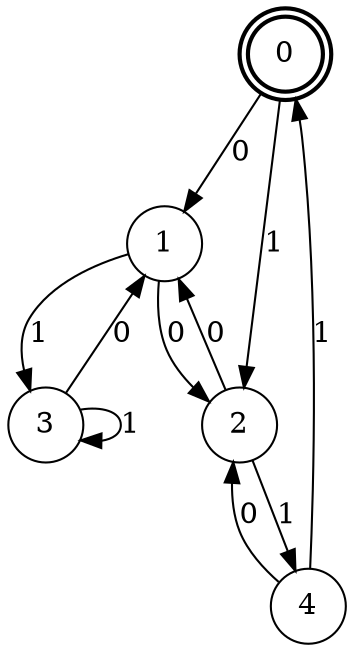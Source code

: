 digraph Automat {
    node [shape = circle];
    0 [style = "bold"];
    0 [peripheries=2]
    0 -> 1 [label = "0"];
    0 -> 2 [label = "1"];
    1 -> 2 [label = "0"];
    1 -> 3 [label = "1"];
    2 -> 1 [label = "0"];
    2 -> 4 [label = "1"];
    3 -> 1 [label = "0"];
    3 -> 3 [label = "1"];
    4 -> 2 [label = "0"];
    4 -> 0 [label = "1"];
}
